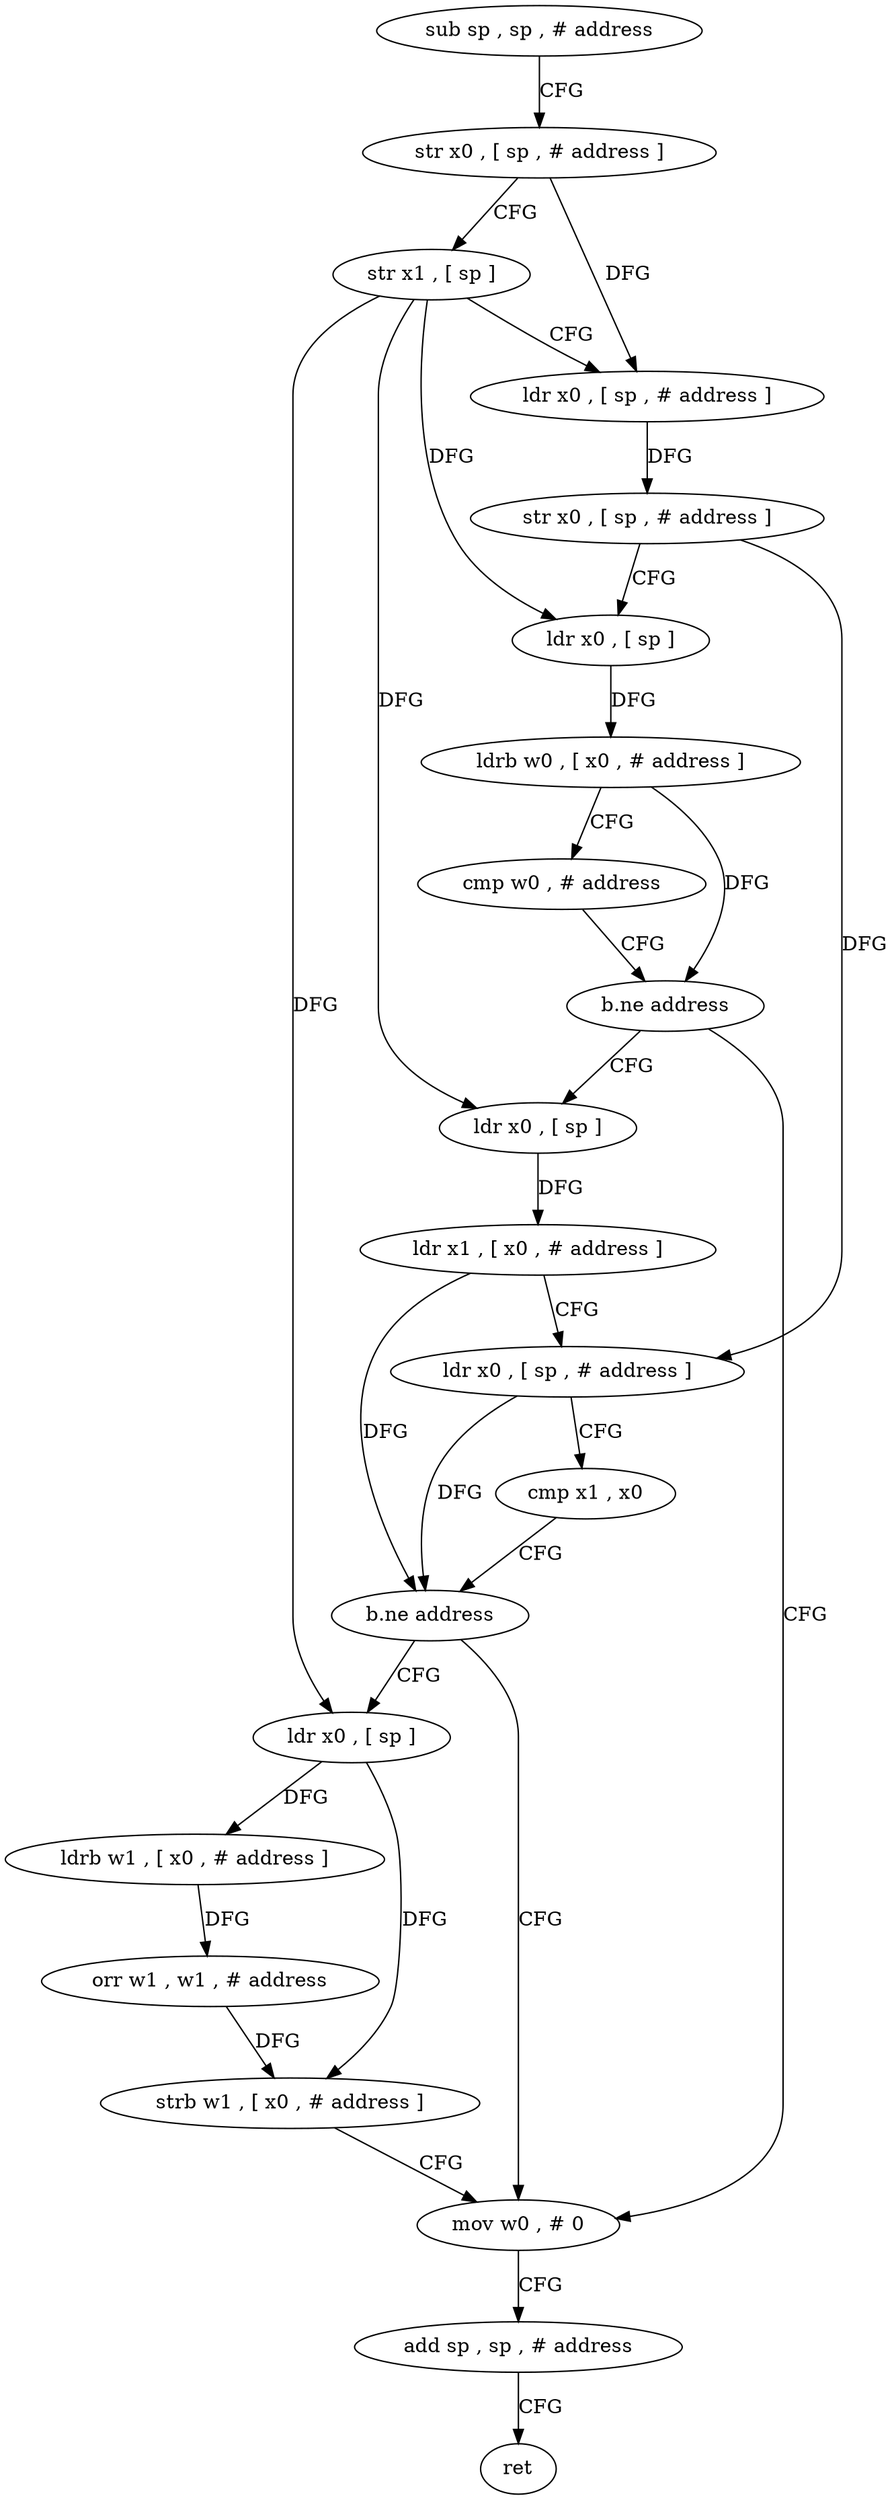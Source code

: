 digraph "func" {
"4437100" [label = "sub sp , sp , # address" ]
"4437104" [label = "str x0 , [ sp , # address ]" ]
"4437108" [label = "str x1 , [ sp ]" ]
"4437112" [label = "ldr x0 , [ sp , # address ]" ]
"4437116" [label = "str x0 , [ sp , # address ]" ]
"4437120" [label = "ldr x0 , [ sp ]" ]
"4437124" [label = "ldrb w0 , [ x0 , # address ]" ]
"4437128" [label = "cmp w0 , # address" ]
"4437132" [label = "b.ne address" ]
"4437172" [label = "mov w0 , # 0" ]
"4437136" [label = "ldr x0 , [ sp ]" ]
"4437176" [label = "add sp , sp , # address" ]
"4437180" [label = "ret" ]
"4437140" [label = "ldr x1 , [ x0 , # address ]" ]
"4437144" [label = "ldr x0 , [ sp , # address ]" ]
"4437148" [label = "cmp x1 , x0" ]
"4437152" [label = "b.ne address" ]
"4437156" [label = "ldr x0 , [ sp ]" ]
"4437160" [label = "ldrb w1 , [ x0 , # address ]" ]
"4437164" [label = "orr w1 , w1 , # address" ]
"4437168" [label = "strb w1 , [ x0 , # address ]" ]
"4437100" -> "4437104" [ label = "CFG" ]
"4437104" -> "4437108" [ label = "CFG" ]
"4437104" -> "4437112" [ label = "DFG" ]
"4437108" -> "4437112" [ label = "CFG" ]
"4437108" -> "4437120" [ label = "DFG" ]
"4437108" -> "4437136" [ label = "DFG" ]
"4437108" -> "4437156" [ label = "DFG" ]
"4437112" -> "4437116" [ label = "DFG" ]
"4437116" -> "4437120" [ label = "CFG" ]
"4437116" -> "4437144" [ label = "DFG" ]
"4437120" -> "4437124" [ label = "DFG" ]
"4437124" -> "4437128" [ label = "CFG" ]
"4437124" -> "4437132" [ label = "DFG" ]
"4437128" -> "4437132" [ label = "CFG" ]
"4437132" -> "4437172" [ label = "CFG" ]
"4437132" -> "4437136" [ label = "CFG" ]
"4437172" -> "4437176" [ label = "CFG" ]
"4437136" -> "4437140" [ label = "DFG" ]
"4437176" -> "4437180" [ label = "CFG" ]
"4437140" -> "4437144" [ label = "CFG" ]
"4437140" -> "4437152" [ label = "DFG" ]
"4437144" -> "4437148" [ label = "CFG" ]
"4437144" -> "4437152" [ label = "DFG" ]
"4437148" -> "4437152" [ label = "CFG" ]
"4437152" -> "4437172" [ label = "CFG" ]
"4437152" -> "4437156" [ label = "CFG" ]
"4437156" -> "4437160" [ label = "DFG" ]
"4437156" -> "4437168" [ label = "DFG" ]
"4437160" -> "4437164" [ label = "DFG" ]
"4437164" -> "4437168" [ label = "DFG" ]
"4437168" -> "4437172" [ label = "CFG" ]
}
